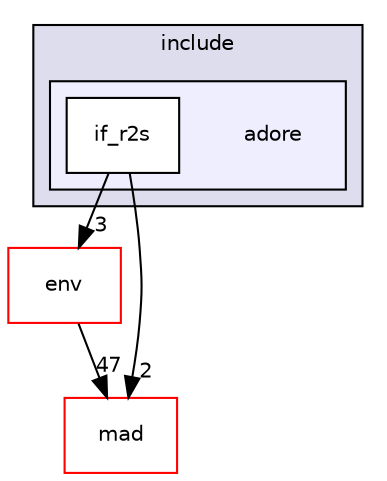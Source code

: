 digraph "/home/fascar/temp/adore/libadore/libadore/adore/if_r2s/include/adore" {
  compound=true
  node [ fontsize="10", fontname="Helvetica"];
  edge [ labelfontsize="10", labelfontname="Helvetica"];
  subgraph clusterdir_9eabb1696f8917267b589373941115de {
    graph [ bgcolor="#ddddee", pencolor="black", label="include" fontname="Helvetica", fontsize="10", URL="dir_9eabb1696f8917267b589373941115de.html"]
  subgraph clusterdir_6f6c8804f42f2306928b61c02107f7af {
    graph [ bgcolor="#eeeeff", pencolor="black", label="" URL="dir_6f6c8804f42f2306928b61c02107f7af.html"];
    dir_6f6c8804f42f2306928b61c02107f7af [shape=plaintext label="adore"];
  dir_3ef412d2b728c968a6b9bfcd91e5a022 [shape=box label="if_r2s" fillcolor="white" style="filled" URL="dir_3ef412d2b728c968a6b9bfcd91e5a022.html"];
  }
  }
  dir_e67924bcc0fa25173e6cb07f4c4f7f25 [shape=box label="env" fillcolor="white" style="filled" color="red" URL="dir_e67924bcc0fa25173e6cb07f4c4f7f25.html"];
  dir_dd24209da890e557508ac1b6831a5bf7 [shape=box label="mad" fillcolor="white" style="filled" color="red" URL="dir_dd24209da890e557508ac1b6831a5bf7.html"];
  dir_3ef412d2b728c968a6b9bfcd91e5a022->dir_dd24209da890e557508ac1b6831a5bf7 [headlabel="2", labeldistance=1.5 headhref="dir_000084_000092.html"];
  dir_3ef412d2b728c968a6b9bfcd91e5a022->dir_e67924bcc0fa25173e6cb07f4c4f7f25 [headlabel="3", labeldistance=1.5 headhref="dir_000084_000044.html"];
  dir_e67924bcc0fa25173e6cb07f4c4f7f25->dir_dd24209da890e557508ac1b6831a5bf7 [headlabel="47", labeldistance=1.5 headhref="dir_000044_000092.html"];
}
